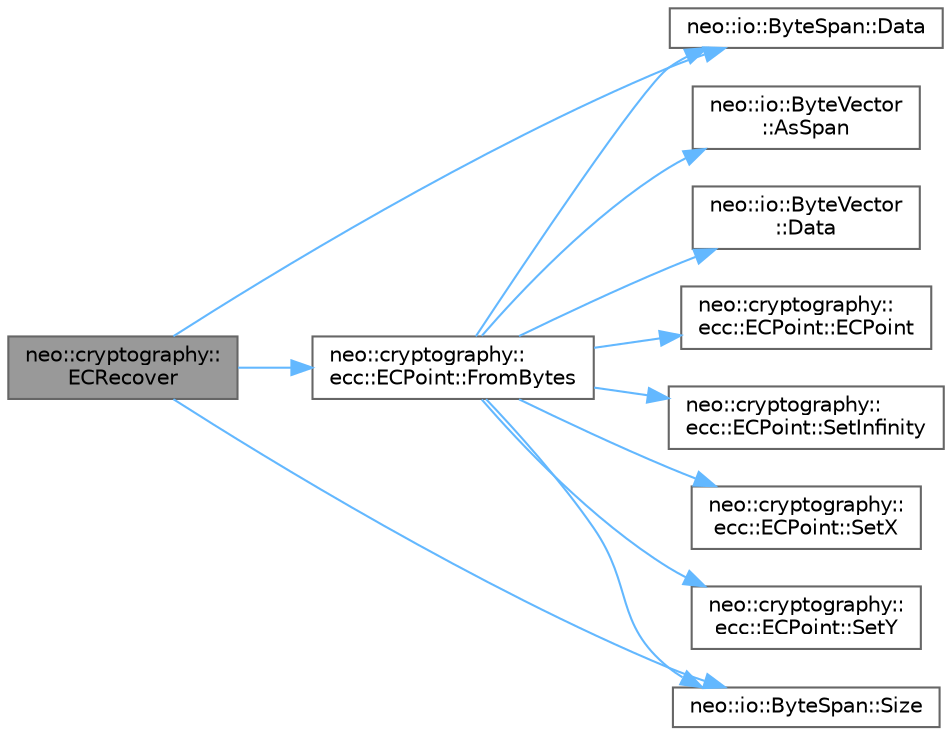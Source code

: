digraph "neo::cryptography::ECRecover"
{
 // LATEX_PDF_SIZE
  bgcolor="transparent";
  edge [fontname=Helvetica,fontsize=10,labelfontname=Helvetica,labelfontsize=10];
  node [fontname=Helvetica,fontsize=10,shape=box,height=0.2,width=0.4];
  rankdir="LR";
  Node1 [id="Node000001",label="neo::cryptography::\lECRecover",height=0.2,width=0.4,color="gray40", fillcolor="grey60", style="filled", fontcolor="black",tooltip="Recovers public key from signature (Ethereum-style ECRecover)"];
  Node1 -> Node2 [id="edge12_Node000001_Node000002",color="steelblue1",style="solid",tooltip=" "];
  Node2 [id="Node000002",label="neo::io::ByteSpan::Data",height=0.2,width=0.4,color="grey40", fillcolor="white", style="filled",URL="$classneo_1_1io_1_1_byte_span.html#a0285a19eb5cd212ecd1079e0bc5e494c",tooltip="Gets a pointer to the data."];
  Node1 -> Node3 [id="edge13_Node000001_Node000003",color="steelblue1",style="solid",tooltip=" "];
  Node3 [id="Node000003",label="neo::cryptography::\lecc::ECPoint::FromBytes",height=0.2,width=0.4,color="grey40", fillcolor="white", style="filled",URL="$classneo_1_1cryptography_1_1ecc_1_1_e_c_point.html#a76149bc8215c7297d3bd54d273bdaaca",tooltip="Creates an ECPoint from a byte array."];
  Node3 -> Node4 [id="edge14_Node000003_Node000004",color="steelblue1",style="solid",tooltip=" "];
  Node4 [id="Node000004",label="neo::io::ByteVector\l::AsSpan",height=0.2,width=0.4,color="grey40", fillcolor="white", style="filled",URL="$classneo_1_1io_1_1_byte_vector.html#a95791d958ed4ec88d32e811b51d90451",tooltip="Converts the ByteVector to a ByteSpan."];
  Node3 -> Node2 [id="edge15_Node000003_Node000002",color="steelblue1",style="solid",tooltip=" "];
  Node3 -> Node5 [id="edge16_Node000003_Node000005",color="steelblue1",style="solid",tooltip=" "];
  Node5 [id="Node000005",label="neo::io::ByteVector\l::Data",height=0.2,width=0.4,color="grey40", fillcolor="white", style="filled",URL="$classneo_1_1io_1_1_byte_vector.html#a971af50d2778c4435c924cf4b839e8a1",tooltip="Gets a pointer to the data."];
  Node3 -> Node6 [id="edge17_Node000003_Node000006",color="steelblue1",style="solid",tooltip=" "];
  Node6 [id="Node000006",label="neo::cryptography::\lecc::ECPoint::ECPoint",height=0.2,width=0.4,color="grey40", fillcolor="white", style="filled",URL="$classneo_1_1cryptography_1_1ecc_1_1_e_c_point.html#ae4a83f7a5dcc95b65abd3e694adff846",tooltip="Constructs an empty ECPoint."];
  Node3 -> Node7 [id="edge18_Node000003_Node000007",color="steelblue1",style="solid",tooltip=" "];
  Node7 [id="Node000007",label="neo::cryptography::\lecc::ECPoint::SetInfinity",height=0.2,width=0.4,color="grey40", fillcolor="white", style="filled",URL="$classneo_1_1cryptography_1_1ecc_1_1_e_c_point.html#a1dd6d4a8073b2c4effa350fd1eaecb73",tooltip="Sets whether this point is at infinity."];
  Node3 -> Node8 [id="edge19_Node000003_Node000008",color="steelblue1",style="solid",tooltip=" "];
  Node8 [id="Node000008",label="neo::cryptography::\lecc::ECPoint::SetX",height=0.2,width=0.4,color="grey40", fillcolor="white", style="filled",URL="$classneo_1_1cryptography_1_1ecc_1_1_e_c_point.html#abea50aec908986d1271d824ae00400b7",tooltip="Sets the X coordinate."];
  Node3 -> Node9 [id="edge20_Node000003_Node000009",color="steelblue1",style="solid",tooltip=" "];
  Node9 [id="Node000009",label="neo::cryptography::\lecc::ECPoint::SetY",height=0.2,width=0.4,color="grey40", fillcolor="white", style="filled",URL="$classneo_1_1cryptography_1_1ecc_1_1_e_c_point.html#a052a97ced0b56150a48256bbece321c5",tooltip="Sets the Y coordinate."];
  Node3 -> Node10 [id="edge21_Node000003_Node000010",color="steelblue1",style="solid",tooltip=" "];
  Node10 [id="Node000010",label="neo::io::ByteSpan::Size",height=0.2,width=0.4,color="grey40", fillcolor="white", style="filled",URL="$classneo_1_1io_1_1_byte_span.html#a4a869430800a37dcbeefac6f36468fcb",tooltip="Gets the size of the ByteSpan."];
  Node1 -> Node10 [id="edge22_Node000001_Node000010",color="steelblue1",style="solid",tooltip=" "];
}
